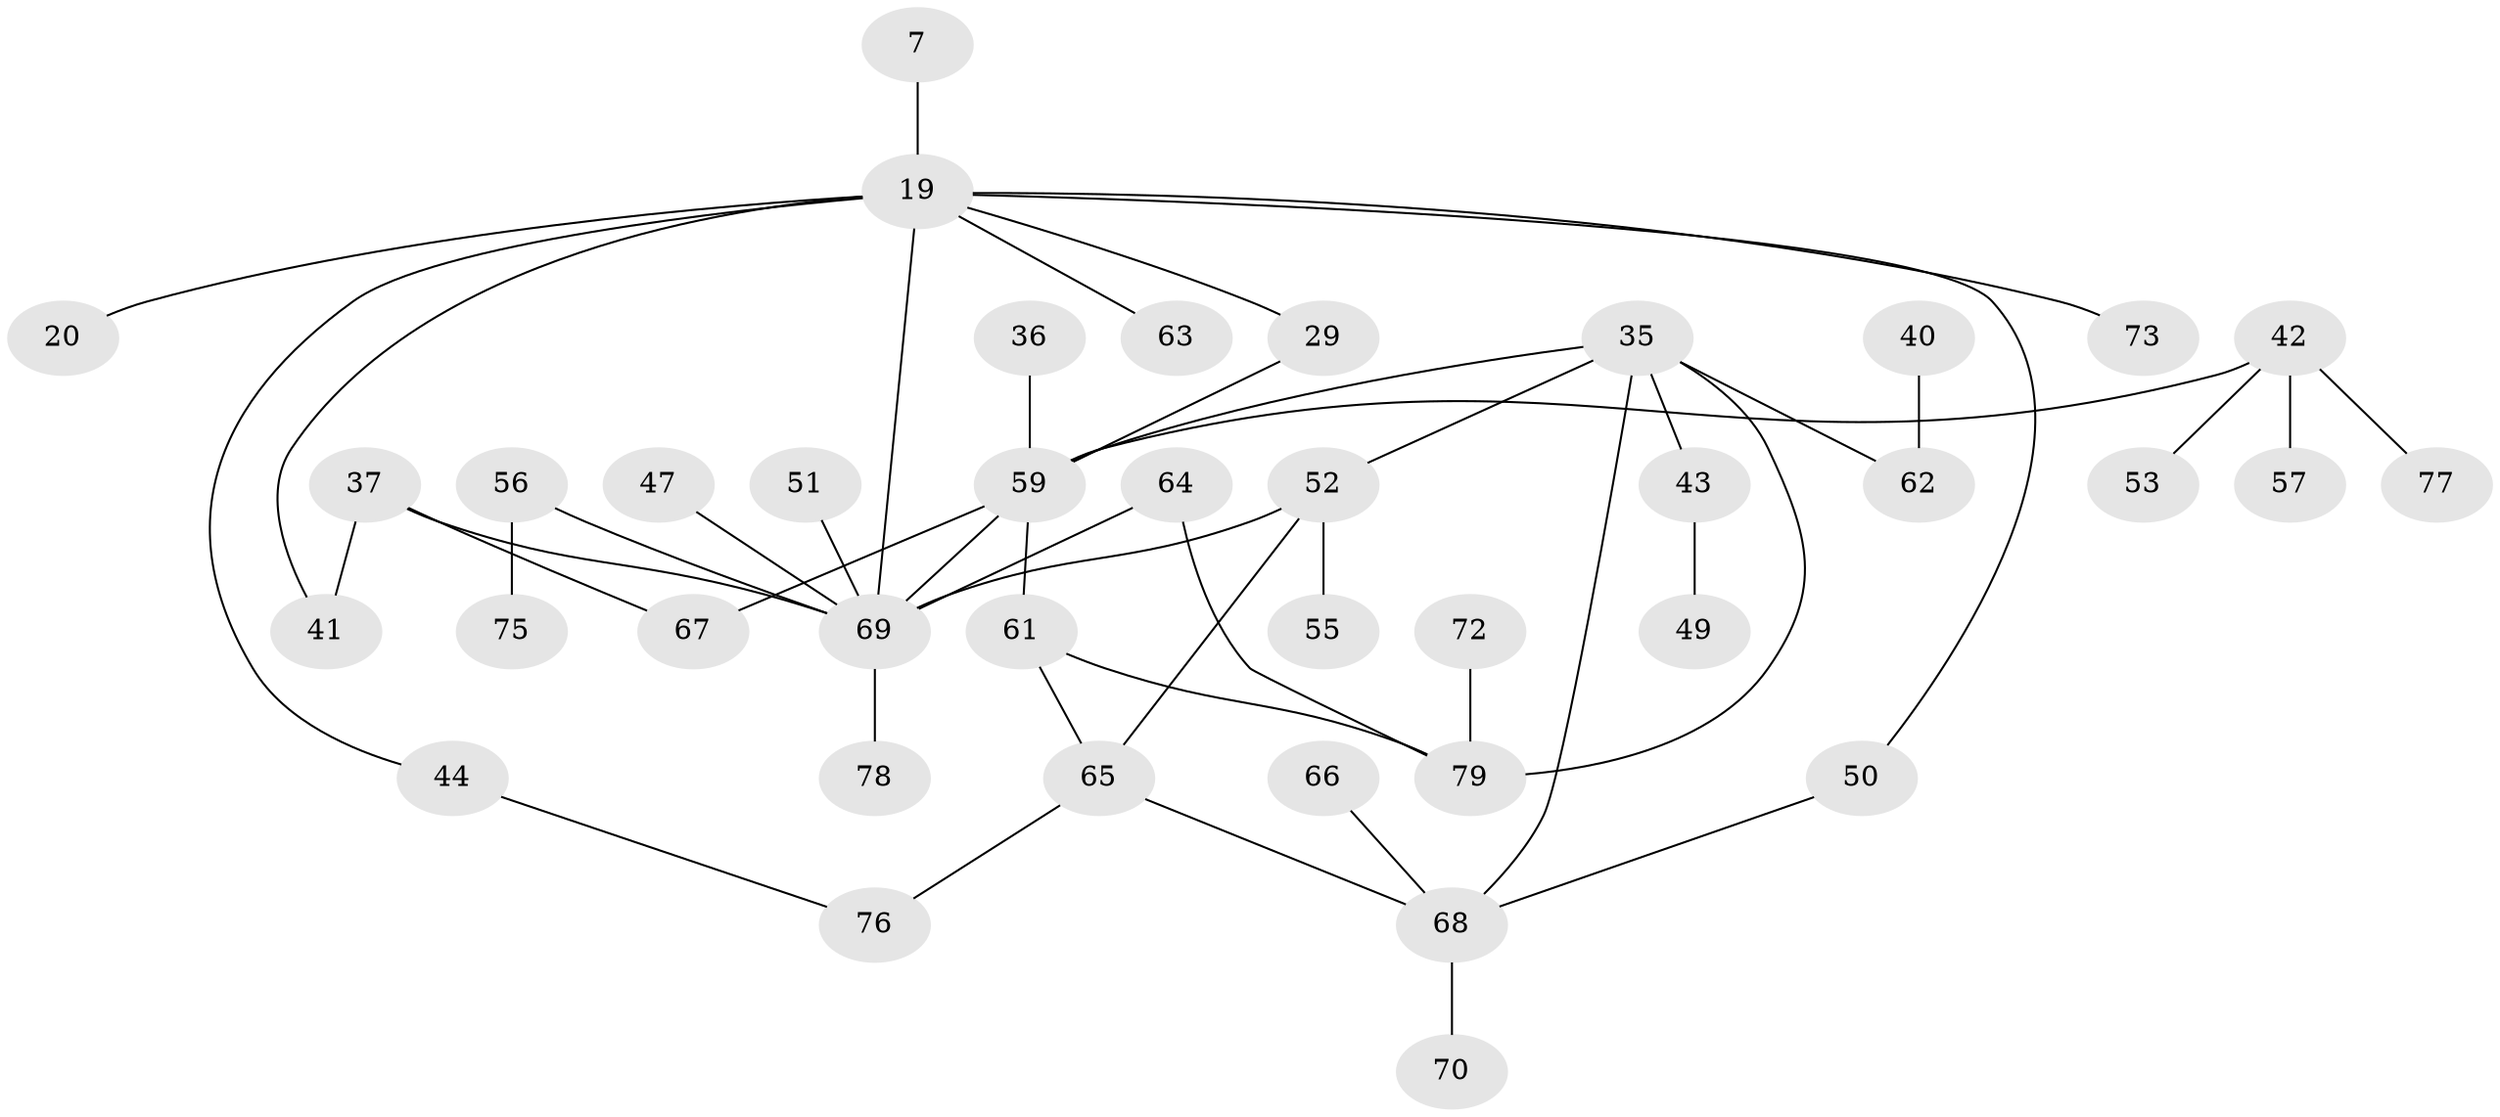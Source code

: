 // original degree distribution, {5: 0.0379746835443038, 4: 0.13924050632911392, 9: 0.012658227848101266, 3: 0.20253164556962025, 1: 0.2911392405063291, 2: 0.3037974683544304, 7: 0.012658227848101266}
// Generated by graph-tools (version 1.1) at 2025/45/03/04/25 21:45:58]
// undirected, 39 vertices, 48 edges
graph export_dot {
graph [start="1"]
  node [color=gray90,style=filled];
  7;
  19 [super="+4"];
  20;
  29;
  35 [super="+9"];
  36;
  37;
  40 [super="+39"];
  41;
  42 [super="+18+15"];
  43;
  44;
  47;
  49;
  50 [super="+34"];
  51;
  52 [super="+11+28+31"];
  53;
  55;
  56 [super="+48"];
  57;
  59 [super="+54+33"];
  61 [super="+13"];
  62 [super="+14"];
  63;
  64;
  65;
  66;
  67;
  68 [super="+38"];
  69 [super="+46+58+45"];
  70;
  72;
  73;
  75;
  76;
  77 [super="+74"];
  78;
  79 [super="+71"];
  7 -- 19;
  19 -- 29;
  19 -- 41;
  19 -- 44;
  19 -- 73;
  19 -- 20;
  19 -- 63;
  19 -- 69 [weight=3];
  19 -- 50;
  29 -- 59;
  35 -- 43;
  35 -- 79 [weight=2];
  35 -- 62;
  35 -- 52;
  35 -- 59 [weight=2];
  35 -- 68;
  36 -- 59;
  37 -- 67;
  37 -- 41;
  37 -- 69 [weight=2];
  40 -- 62;
  42 -- 77 [weight=2];
  42 -- 53;
  42 -- 57;
  42 -- 59;
  43 -- 49;
  44 -- 76;
  47 -- 69;
  50 -- 68;
  51 -- 69;
  52 -- 55;
  52 -- 65;
  52 -- 69;
  56 -- 75;
  56 -- 69;
  59 -- 61 [weight=2];
  59 -- 67;
  59 -- 69 [weight=3];
  61 -- 65;
  61 -- 79;
  64 -- 69;
  64 -- 79;
  65 -- 76;
  65 -- 68;
  66 -- 68;
  68 -- 70;
  69 -- 78;
  72 -- 79;
}
